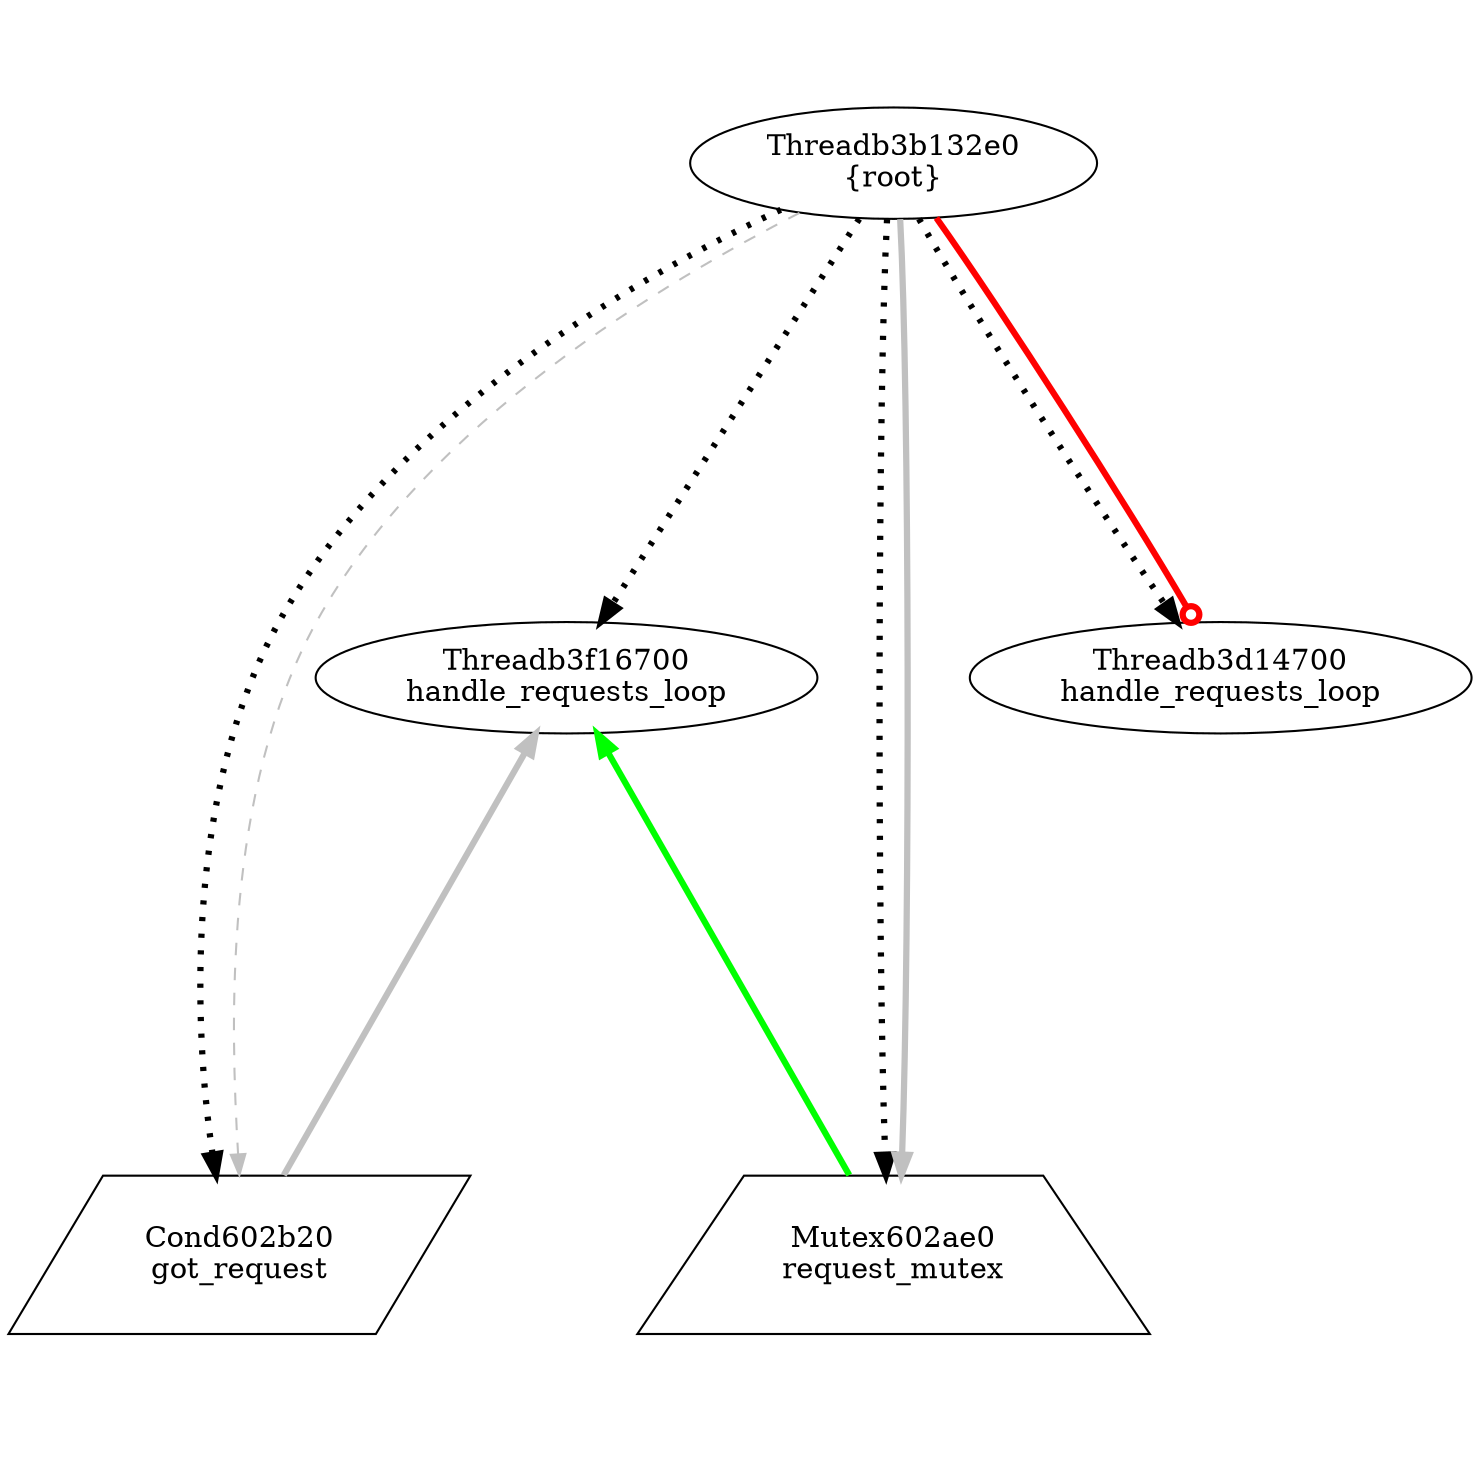 digraph G {
graph[center=true, ratio=1];
Threadb3f16700 [color=black,label="Threadb3f16700\nhandle_requests_loop"];
Threadb3f16700 -> Cond602b20 [arrowhead=normal,color=grey,dir=back,penwidth=3];
Threadb3f16700 -> Mutex602ae0 [arrowhead=normal,color=green,dir=back,penwidth=3];
Threadb3d14700 [color=black,label="Threadb3d14700\nhandle_requests_loop"];
Threadb3b132e0 [color=black,label="Threadb3b132e0\n{root}"];
Threadb3b132e0 -> Mutex602ae0 [style=dotted,arrowhead=normal,penwidth=3];
Threadb3b132e0 -> Cond602b20 [style=dotted,arrowhead=normal,penwidth=3];
Threadb3b132e0 -> Threadb3d14700 [style=dotted,arrowhead=normal,penwidth=3];
Threadb3b132e0 -> Threadb3f16700 [style=dotted,arrowhead=normal,penwidth=3];
Threadb3b132e0 -> Threadb3d14700 [arrowhead=odot,color=red,penwidth=3];
Threadb3b132e0 -> Cond602b20 [style=dashed,color=grey,penwdith=6];
Threadb3b132e0 -> Mutex602ae0 [arrowhead=normal,color=grey,penwidth=3];
Cond602b20 [shape=parallelogram,color=black,label="Cond602b20\ngot_request"];
Mutex602ae0 [shape=trapezium,color=black,label="Mutex602ae0\nrequest_mutex"];
}